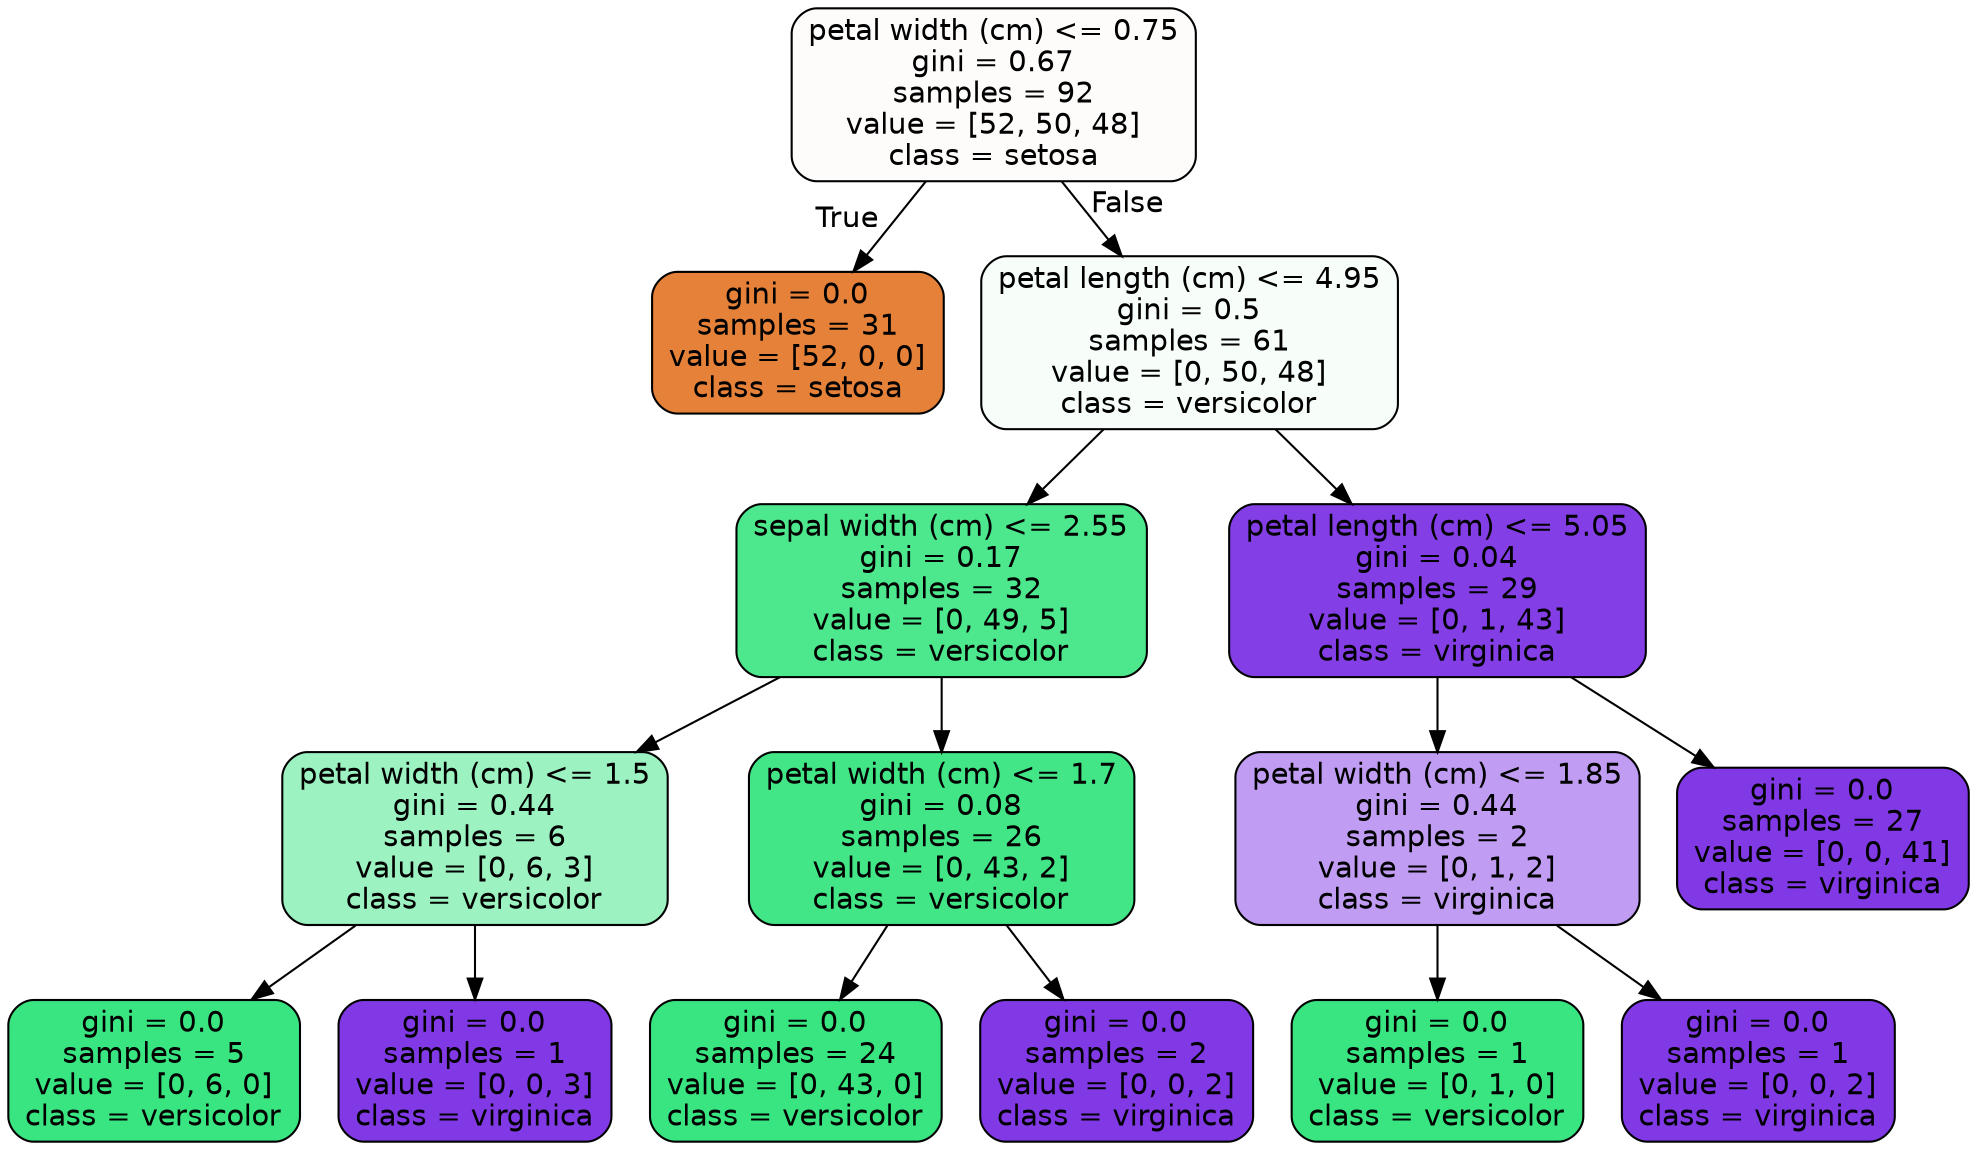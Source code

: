 digraph Tree {
node [shape=box, style="filled, rounded", color="black", fontname=helvetica] ;
edge [fontname=helvetica] ;
0 [label="petal width (cm) <= 0.75\ngini = 0.67\nsamples = 92\nvalue = [52, 50, 48]\nclass = setosa", fillcolor="#fefcfb"] ;
1 [label="gini = 0.0\nsamples = 31\nvalue = [52, 0, 0]\nclass = setosa", fillcolor="#e58139"] ;
0 -> 1 [labeldistance=2.5, labelangle=45, headlabel="True"] ;
2 [label="petal length (cm) <= 4.95\ngini = 0.5\nsamples = 61\nvalue = [0, 50, 48]\nclass = versicolor", fillcolor="#f7fefa"] ;
0 -> 2 [labeldistance=2.5, labelangle=-45, headlabel="False"] ;
3 [label="sepal width (cm) <= 2.55\ngini = 0.17\nsamples = 32\nvalue = [0, 49, 5]\nclass = versicolor", fillcolor="#4de88e"] ;
2 -> 3 ;
4 [label="petal width (cm) <= 1.5\ngini = 0.44\nsamples = 6\nvalue = [0, 6, 3]\nclass = versicolor", fillcolor="#9cf2c0"] ;
3 -> 4 ;
5 [label="gini = 0.0\nsamples = 5\nvalue = [0, 6, 0]\nclass = versicolor", fillcolor="#39e581"] ;
4 -> 5 ;
6 [label="gini = 0.0\nsamples = 1\nvalue = [0, 0, 3]\nclass = virginica", fillcolor="#8139e5"] ;
4 -> 6 ;
7 [label="petal width (cm) <= 1.7\ngini = 0.08\nsamples = 26\nvalue = [0, 43, 2]\nclass = versicolor", fillcolor="#42e687"] ;
3 -> 7 ;
8 [label="gini = 0.0\nsamples = 24\nvalue = [0, 43, 0]\nclass = versicolor", fillcolor="#39e581"] ;
7 -> 8 ;
9 [label="gini = 0.0\nsamples = 2\nvalue = [0, 0, 2]\nclass = virginica", fillcolor="#8139e5"] ;
7 -> 9 ;
10 [label="petal length (cm) <= 5.05\ngini = 0.04\nsamples = 29\nvalue = [0, 1, 43]\nclass = virginica", fillcolor="#843ee6"] ;
2 -> 10 ;
11 [label="petal width (cm) <= 1.85\ngini = 0.44\nsamples = 2\nvalue = [0, 1, 2]\nclass = virginica", fillcolor="#c09cf2"] ;
10 -> 11 ;
12 [label="gini = 0.0\nsamples = 1\nvalue = [0, 1, 0]\nclass = versicolor", fillcolor="#39e581"] ;
11 -> 12 ;
13 [label="gini = 0.0\nsamples = 1\nvalue = [0, 0, 2]\nclass = virginica", fillcolor="#8139e5"] ;
11 -> 13 ;
14 [label="gini = 0.0\nsamples = 27\nvalue = [0, 0, 41]\nclass = virginica", fillcolor="#8139e5"] ;
10 -> 14 ;
}